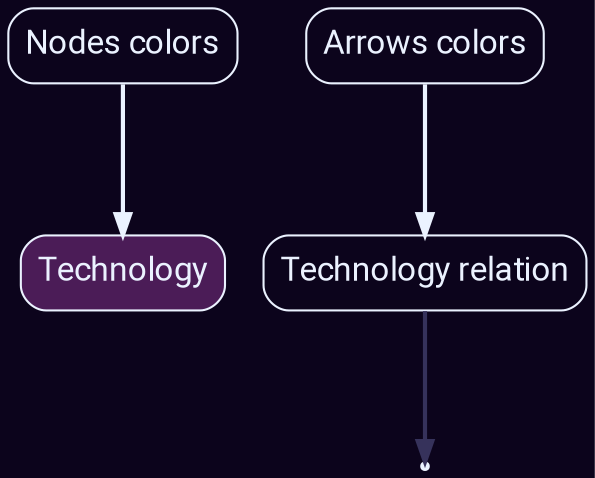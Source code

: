 digraph g {
  graph [ overlap="false"  fontname="Roboto"  fontsize="16"  splines="ortho"  ratio="auto"  rankdir="TB"  fontcolor="#ebf2ff"  bgcolor="#0c041c"  fillcolor="#0c041c" ];
  node [ fontname="Roboto"  fontsize="16"  shape="box"  style="rounded,filled"  fontcolor="#ebf2ff"  color="#ebf2ff" ];
  edge [ fontname="Roboto"  fontsize="16"  fontcolor="#ebf2ff"  color="#ebf2ff"  penwidth="2"  minlen="2" ];
  group_colored_nodes [label="Nodes colors" fillcolor="#0c041c"];
  colored_nodes_technology [label="Technology" fillcolor="#4b1c57"];  group_colored_nodes -> colored_nodes_technology [color="#ebf2ff"];
  group_colored_edges [label="Arrows colors" fillcolor="#0c041c"];
  point_technology_relation [label="" shape="point"];  colored_edges_technology_relation [label="Technology relation" fillcolor="#0c041c"];  colored_edges_technology_relation -> point_technology_relation [color="#36325b"];  group_colored_edges -> colored_edges_technology_relation [color="#ebf2ff"];
}
